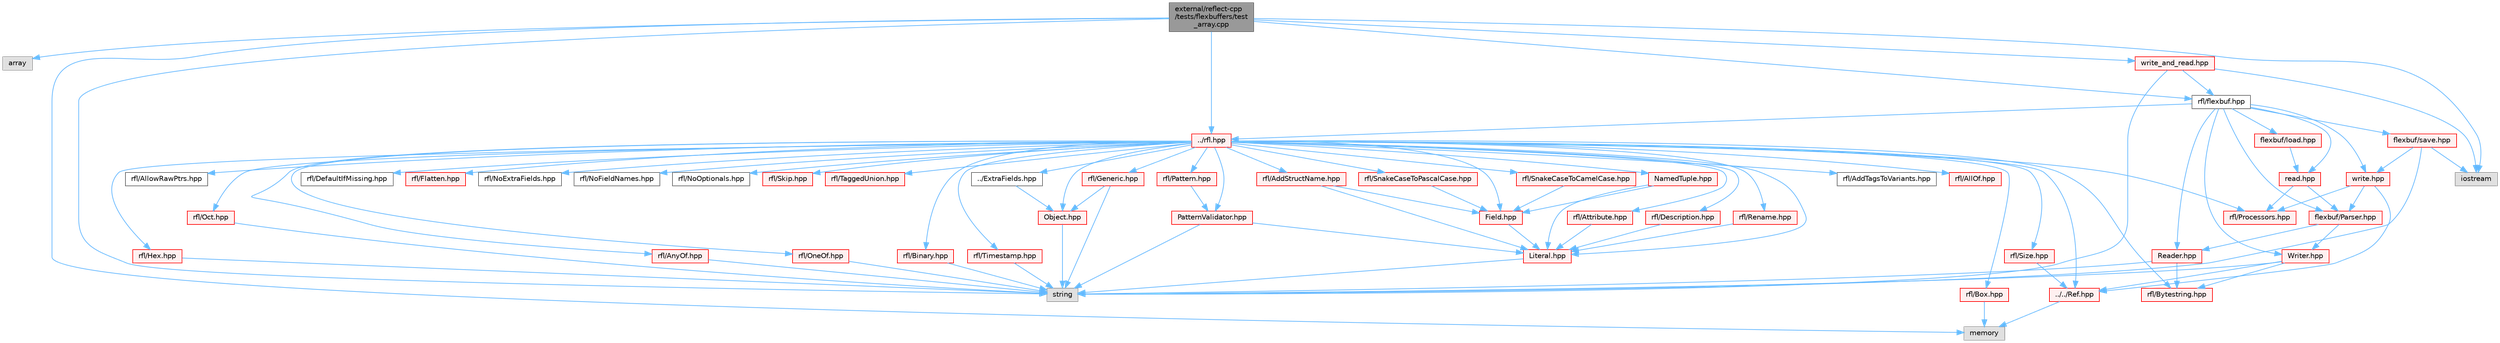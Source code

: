 digraph "external/reflect-cpp/tests/flexbuffers/test_array.cpp"
{
 // LATEX_PDF_SIZE
  bgcolor="transparent";
  edge [fontname=Helvetica,fontsize=10,labelfontname=Helvetica,labelfontsize=10];
  node [fontname=Helvetica,fontsize=10,shape=box,height=0.2,width=0.4];
  Node1 [id="Node000001",label="external/reflect-cpp\l/tests/flexbuffers/test\l_array.cpp",height=0.2,width=0.4,color="gray40", fillcolor="grey60", style="filled", fontcolor="black",tooltip=" "];
  Node1 -> Node2 [id="edge97_Node000001_Node000002",color="steelblue1",style="solid",tooltip=" "];
  Node2 [id="Node000002",label="array",height=0.2,width=0.4,color="grey60", fillcolor="#E0E0E0", style="filled",tooltip=" "];
  Node1 -> Node3 [id="edge98_Node000001_Node000003",color="steelblue1",style="solid",tooltip=" "];
  Node3 [id="Node000003",label="iostream",height=0.2,width=0.4,color="grey60", fillcolor="#E0E0E0", style="filled",tooltip=" "];
  Node1 -> Node4 [id="edge99_Node000001_Node000004",color="steelblue1",style="solid",tooltip=" "];
  Node4 [id="Node000004",label="memory",height=0.2,width=0.4,color="grey60", fillcolor="#E0E0E0", style="filled",tooltip=" "];
  Node1 -> Node5 [id="edge100_Node000001_Node000005",color="steelblue1",style="solid",tooltip=" "];
  Node5 [id="Node000005",label="rfl/flexbuf.hpp",height=0.2,width=0.4,color="grey40", fillcolor="white", style="filled",URL="$flexbuf_8hpp.html",tooltip=" "];
  Node5 -> Node6 [id="edge101_Node000005_Node000006",color="steelblue1",style="solid",tooltip=" "];
  Node6 [id="Node000006",label="../rfl.hpp",height=0.2,width=0.4,color="red", fillcolor="#FFF0F0", style="filled",URL="$rfl_8hpp.html",tooltip=" "];
  Node6 -> Node7 [id="edge102_Node000006_Node000007",color="steelblue1",style="solid",tooltip=" "];
  Node7 [id="Node000007",label="rfl/AddStructName.hpp",height=0.2,width=0.4,color="red", fillcolor="#FFF0F0", style="filled",URL="$_add_struct_name_8hpp.html",tooltip=" "];
  Node7 -> Node9 [id="edge103_Node000007_Node000009",color="steelblue1",style="solid",tooltip=" "];
  Node9 [id="Node000009",label="Field.hpp",height=0.2,width=0.4,color="red", fillcolor="#FFF0F0", style="filled",URL="$_field_8hpp.html",tooltip=" "];
  Node9 -> Node14 [id="edge104_Node000009_Node000014",color="steelblue1",style="solid",tooltip=" "];
  Node14 [id="Node000014",label="Literal.hpp",height=0.2,width=0.4,color="red", fillcolor="#FFF0F0", style="filled",URL="$_literal_8hpp.html",tooltip=" "];
  Node14 -> Node18 [id="edge105_Node000014_Node000018",color="steelblue1",style="solid",tooltip=" "];
  Node18 [id="Node000018",label="string",height=0.2,width=0.4,color="grey60", fillcolor="#E0E0E0", style="filled",tooltip=" "];
  Node7 -> Node14 [id="edge106_Node000007_Node000014",color="steelblue1",style="solid",tooltip=" "];
  Node6 -> Node55 [id="edge107_Node000006_Node000055",color="steelblue1",style="solid",tooltip=" "];
  Node55 [id="Node000055",label="rfl/AddTagsToVariants.hpp",height=0.2,width=0.4,color="grey40", fillcolor="white", style="filled",URL="$_add_tags_to_variants_8hpp.html",tooltip=" "];
  Node6 -> Node56 [id="edge108_Node000006_Node000056",color="steelblue1",style="solid",tooltip=" "];
  Node56 [id="Node000056",label="rfl/AllOf.hpp",height=0.2,width=0.4,color="red", fillcolor="#FFF0F0", style="filled",URL="$_all_of_8hpp.html",tooltip=" "];
  Node6 -> Node65 [id="edge109_Node000006_Node000065",color="steelblue1",style="solid",tooltip=" "];
  Node65 [id="Node000065",label="rfl/AllowRawPtrs.hpp",height=0.2,width=0.4,color="grey40", fillcolor="white", style="filled",URL="$_allow_raw_ptrs_8hpp.html",tooltip=" "];
  Node6 -> Node66 [id="edge110_Node000006_Node000066",color="steelblue1",style="solid",tooltip=" "];
  Node66 [id="Node000066",label="rfl/AnyOf.hpp",height=0.2,width=0.4,color="red", fillcolor="#FFF0F0", style="filled",URL="$_any_of_8hpp.html",tooltip=" "];
  Node66 -> Node18 [id="edge111_Node000066_Node000018",color="steelblue1",style="solid",tooltip=" "];
  Node6 -> Node68 [id="edge112_Node000006_Node000068",color="steelblue1",style="solid",tooltip=" "];
  Node68 [id="Node000068",label="rfl/Attribute.hpp",height=0.2,width=0.4,color="red", fillcolor="#FFF0F0", style="filled",URL="$_attribute_8hpp.html",tooltip=" "];
  Node68 -> Node14 [id="edge113_Node000068_Node000014",color="steelblue1",style="solid",tooltip=" "];
  Node6 -> Node69 [id="edge114_Node000006_Node000069",color="steelblue1",style="solid",tooltip=" "];
  Node69 [id="Node000069",label="rfl/Binary.hpp",height=0.2,width=0.4,color="red", fillcolor="#FFF0F0", style="filled",URL="$_binary_8hpp.html",tooltip=" "];
  Node69 -> Node18 [id="edge115_Node000069_Node000018",color="steelblue1",style="solid",tooltip=" "];
  Node6 -> Node71 [id="edge116_Node000006_Node000071",color="steelblue1",style="solid",tooltip=" "];
  Node71 [id="Node000071",label="rfl/Box.hpp",height=0.2,width=0.4,color="red", fillcolor="#FFF0F0", style="filled",URL="$_box_8hpp.html",tooltip=" "];
  Node71 -> Node4 [id="edge117_Node000071_Node000004",color="steelblue1",style="solid",tooltip=" "];
  Node6 -> Node72 [id="edge118_Node000006_Node000072",color="steelblue1",style="solid",tooltip=" "];
  Node72 [id="Node000072",label="rfl/Bytestring.hpp",height=0.2,width=0.4,color="red", fillcolor="#FFF0F0", style="filled",URL="$_bytestring_8hpp.html",tooltip=" "];
  Node6 -> Node73 [id="edge119_Node000006_Node000073",color="steelblue1",style="solid",tooltip=" "];
  Node73 [id="Node000073",label="rfl/DefaultIfMissing.hpp",height=0.2,width=0.4,color="grey40", fillcolor="white", style="filled",URL="$_default_if_missing_8hpp.html",tooltip=" "];
  Node6 -> Node74 [id="edge120_Node000006_Node000074",color="steelblue1",style="solid",tooltip=" "];
  Node74 [id="Node000074",label="rfl/Description.hpp",height=0.2,width=0.4,color="red", fillcolor="#FFF0F0", style="filled",URL="$_description_8hpp.html",tooltip=" "];
  Node74 -> Node14 [id="edge121_Node000074_Node000014",color="steelblue1",style="solid",tooltip=" "];
  Node6 -> Node49 [id="edge122_Node000006_Node000049",color="steelblue1",style="solid",tooltip=" "];
  Node49 [id="Node000049",label="../ExtraFields.hpp",height=0.2,width=0.4,color="grey40", fillcolor="white", style="filled",URL="$_extra_fields_8hpp.html",tooltip=" "];
  Node49 -> Node50 [id="edge123_Node000049_Node000050",color="steelblue1",style="solid",tooltip=" "];
  Node50 [id="Node000050",label="Object.hpp",height=0.2,width=0.4,color="red", fillcolor="#FFF0F0", style="filled",URL="$_object_8hpp.html",tooltip=" "];
  Node50 -> Node18 [id="edge124_Node000050_Node000018",color="steelblue1",style="solid",tooltip=" "];
  Node6 -> Node9 [id="edge125_Node000006_Node000009",color="steelblue1",style="solid",tooltip=" "];
  Node6 -> Node75 [id="edge126_Node000006_Node000075",color="steelblue1",style="solid",tooltip=" "];
  Node75 [id="Node000075",label="rfl/Flatten.hpp",height=0.2,width=0.4,color="red", fillcolor="#FFF0F0", style="filled",URL="$_flatten_8hpp.html",tooltip=" "];
  Node6 -> Node76 [id="edge127_Node000006_Node000076",color="steelblue1",style="solid",tooltip=" "];
  Node76 [id="Node000076",label="rfl/Generic.hpp",height=0.2,width=0.4,color="red", fillcolor="#FFF0F0", style="filled",URL="$_generic_8hpp.html",tooltip=" "];
  Node76 -> Node18 [id="edge128_Node000076_Node000018",color="steelblue1",style="solid",tooltip=" "];
  Node76 -> Node50 [id="edge129_Node000076_Node000050",color="steelblue1",style="solid",tooltip=" "];
  Node6 -> Node78 [id="edge130_Node000006_Node000078",color="steelblue1",style="solid",tooltip=" "];
  Node78 [id="Node000078",label="rfl/Hex.hpp",height=0.2,width=0.4,color="red", fillcolor="#FFF0F0", style="filled",URL="$_hex_8hpp.html",tooltip=" "];
  Node78 -> Node18 [id="edge131_Node000078_Node000018",color="steelblue1",style="solid",tooltip=" "];
  Node6 -> Node14 [id="edge132_Node000006_Node000014",color="steelblue1",style="solid",tooltip=" "];
  Node6 -> Node43 [id="edge133_Node000006_Node000043",color="steelblue1",style="solid",tooltip=" "];
  Node43 [id="Node000043",label="NamedTuple.hpp",height=0.2,width=0.4,color="red", fillcolor="#FFF0F0", style="filled",URL="$_named_tuple_8hpp.html",tooltip=" "];
  Node43 -> Node9 [id="edge134_Node000043_Node000009",color="steelblue1",style="solid",tooltip=" "];
  Node43 -> Node14 [id="edge135_Node000043_Node000014",color="steelblue1",style="solid",tooltip=" "];
  Node6 -> Node79 [id="edge136_Node000006_Node000079",color="steelblue1",style="solid",tooltip=" "];
  Node79 [id="Node000079",label="rfl/NoExtraFields.hpp",height=0.2,width=0.4,color="grey40", fillcolor="white", style="filled",URL="$_no_extra_fields_8hpp.html",tooltip=" "];
  Node6 -> Node80 [id="edge137_Node000006_Node000080",color="steelblue1",style="solid",tooltip=" "];
  Node80 [id="Node000080",label="rfl/NoFieldNames.hpp",height=0.2,width=0.4,color="grey40", fillcolor="white", style="filled",URL="$_no_field_names_8hpp.html",tooltip=" "];
  Node6 -> Node81 [id="edge138_Node000006_Node000081",color="steelblue1",style="solid",tooltip=" "];
  Node81 [id="Node000081",label="rfl/NoOptionals.hpp",height=0.2,width=0.4,color="grey40", fillcolor="white", style="filled",URL="$_no_optionals_8hpp.html",tooltip=" "];
  Node6 -> Node50 [id="edge139_Node000006_Node000050",color="steelblue1",style="solid",tooltip=" "];
  Node6 -> Node82 [id="edge140_Node000006_Node000082",color="steelblue1",style="solid",tooltip=" "];
  Node82 [id="Node000082",label="rfl/Oct.hpp",height=0.2,width=0.4,color="red", fillcolor="#FFF0F0", style="filled",URL="$_oct_8hpp.html",tooltip=" "];
  Node82 -> Node18 [id="edge141_Node000082_Node000018",color="steelblue1",style="solid",tooltip=" "];
  Node6 -> Node84 [id="edge142_Node000006_Node000084",color="steelblue1",style="solid",tooltip=" "];
  Node84 [id="Node000084",label="rfl/OneOf.hpp",height=0.2,width=0.4,color="red", fillcolor="#FFF0F0", style="filled",URL="$_one_of_8hpp.html",tooltip=" "];
  Node84 -> Node18 [id="edge143_Node000084_Node000018",color="steelblue1",style="solid",tooltip=" "];
  Node6 -> Node85 [id="edge144_Node000006_Node000085",color="steelblue1",style="solid",tooltip=" "];
  Node85 [id="Node000085",label="rfl/Pattern.hpp",height=0.2,width=0.4,color="red", fillcolor="#FFF0F0", style="filled",URL="$_pattern_8hpp.html",tooltip=" "];
  Node85 -> Node86 [id="edge145_Node000085_Node000086",color="steelblue1",style="solid",tooltip=" "];
  Node86 [id="Node000086",label="PatternValidator.hpp",height=0.2,width=0.4,color="red", fillcolor="#FFF0F0", style="filled",URL="$_pattern_validator_8hpp.html",tooltip=" "];
  Node86 -> Node18 [id="edge146_Node000086_Node000018",color="steelblue1",style="solid",tooltip=" "];
  Node86 -> Node14 [id="edge147_Node000086_Node000014",color="steelblue1",style="solid",tooltip=" "];
  Node6 -> Node86 [id="edge148_Node000006_Node000086",color="steelblue1",style="solid",tooltip=" "];
  Node6 -> Node92 [id="edge149_Node000006_Node000092",color="steelblue1",style="solid",tooltip=" "];
  Node92 [id="Node000092",label="rfl/Processors.hpp",height=0.2,width=0.4,color="red", fillcolor="#FFF0F0", style="filled",URL="$_processors_8hpp.html",tooltip=" "];
  Node6 -> Node59 [id="edge150_Node000006_Node000059",color="steelblue1",style="solid",tooltip=" "];
  Node59 [id="Node000059",label="../../Ref.hpp",height=0.2,width=0.4,color="red", fillcolor="#FFF0F0", style="filled",URL="$_ref_8hpp.html",tooltip=" "];
  Node59 -> Node4 [id="edge151_Node000059_Node000004",color="steelblue1",style="solid",tooltip=" "];
  Node6 -> Node101 [id="edge152_Node000006_Node000101",color="steelblue1",style="solid",tooltip=" "];
  Node101 [id="Node000101",label="rfl/Rename.hpp",height=0.2,width=0.4,color="red", fillcolor="#FFF0F0", style="filled",URL="$_rename_8hpp.html",tooltip=" "];
  Node101 -> Node14 [id="edge153_Node000101_Node000014",color="steelblue1",style="solid",tooltip=" "];
  Node6 -> Node102 [id="edge154_Node000006_Node000102",color="steelblue1",style="solid",tooltip=" "];
  Node102 [id="Node000102",label="rfl/Size.hpp",height=0.2,width=0.4,color="red", fillcolor="#FFF0F0", style="filled",URL="$_size_8hpp.html",tooltip=" "];
  Node102 -> Node59 [id="edge155_Node000102_Node000059",color="steelblue1",style="solid",tooltip=" "];
  Node6 -> Node103 [id="edge156_Node000006_Node000103",color="steelblue1",style="solid",tooltip=" "];
  Node103 [id="Node000103",label="rfl/Skip.hpp",height=0.2,width=0.4,color="red", fillcolor="#FFF0F0", style="filled",URL="$_skip_8hpp.html",tooltip=" "];
  Node6 -> Node105 [id="edge157_Node000006_Node000105",color="steelblue1",style="solid",tooltip=" "];
  Node105 [id="Node000105",label="rfl/SnakeCaseToCamelCase.hpp",height=0.2,width=0.4,color="red", fillcolor="#FFF0F0", style="filled",URL="$_snake_case_to_camel_case_8hpp.html",tooltip=" "];
  Node105 -> Node9 [id="edge158_Node000105_Node000009",color="steelblue1",style="solid",tooltip=" "];
  Node6 -> Node108 [id="edge159_Node000006_Node000108",color="steelblue1",style="solid",tooltip=" "];
  Node108 [id="Node000108",label="rfl/SnakeCaseToPascalCase.hpp",height=0.2,width=0.4,color="red", fillcolor="#FFF0F0", style="filled",URL="$_snake_case_to_pascal_case_8hpp.html",tooltip=" "];
  Node108 -> Node9 [id="edge160_Node000108_Node000009",color="steelblue1",style="solid",tooltip=" "];
  Node6 -> Node109 [id="edge161_Node000006_Node000109",color="steelblue1",style="solid",tooltip=" "];
  Node109 [id="Node000109",label="rfl/TaggedUnion.hpp",height=0.2,width=0.4,color="red", fillcolor="#FFF0F0", style="filled",URL="$_tagged_union_8hpp.html",tooltip=" "];
  Node6 -> Node151 [id="edge162_Node000006_Node000151",color="steelblue1",style="solid",tooltip=" "];
  Node151 [id="Node000151",label="rfl/Timestamp.hpp",height=0.2,width=0.4,color="red", fillcolor="#FFF0F0", style="filled",URL="$_timestamp_8hpp.html",tooltip=" "];
  Node151 -> Node18 [id="edge163_Node000151_Node000018",color="steelblue1",style="solid",tooltip=" "];
  Node5 -> Node297 [id="edge164_Node000005_Node000297",color="steelblue1",style="solid",tooltip=" "];
  Node297 [id="Node000297",label="flexbuf/Parser.hpp",height=0.2,width=0.4,color="red", fillcolor="#FFF0F0", style="filled",URL="$flexbuf_2_parser_8hpp.html",tooltip=" "];
  Node297 -> Node298 [id="edge165_Node000297_Node000298",color="steelblue1",style="solid",tooltip=" "];
  Node298 [id="Node000298",label="Reader.hpp",height=0.2,width=0.4,color="red", fillcolor="#FFF0F0", style="filled",URL="$flexbuf_2_reader_8hpp.html",tooltip=" "];
  Node298 -> Node18 [id="edge166_Node000298_Node000018",color="steelblue1",style="solid",tooltip=" "];
  Node298 -> Node72 [id="edge167_Node000298_Node000072",color="steelblue1",style="solid",tooltip=" "];
  Node297 -> Node300 [id="edge168_Node000297_Node000300",color="steelblue1",style="solid",tooltip=" "];
  Node300 [id="Node000300",label="Writer.hpp",height=0.2,width=0.4,color="red", fillcolor="#FFF0F0", style="filled",URL="$flexbuf_2_writer_8hpp.html",tooltip=" "];
  Node300 -> Node18 [id="edge169_Node000300_Node000018",color="steelblue1",style="solid",tooltip=" "];
  Node300 -> Node72 [id="edge170_Node000300_Node000072",color="steelblue1",style="solid",tooltip=" "];
  Node300 -> Node59 [id="edge171_Node000300_Node000059",color="steelblue1",style="solid",tooltip=" "];
  Node5 -> Node298 [id="edge172_Node000005_Node000298",color="steelblue1",style="solid",tooltip=" "];
  Node5 -> Node300 [id="edge173_Node000005_Node000300",color="steelblue1",style="solid",tooltip=" "];
  Node5 -> Node301 [id="edge174_Node000005_Node000301",color="steelblue1",style="solid",tooltip=" "];
  Node301 [id="Node000301",label="flexbuf/load.hpp",height=0.2,width=0.4,color="red", fillcolor="#FFF0F0", style="filled",URL="$flexbuf_2load_8hpp.html",tooltip=" "];
  Node301 -> Node304 [id="edge175_Node000301_Node000304",color="steelblue1",style="solid",tooltip=" "];
  Node304 [id="Node000304",label="read.hpp",height=0.2,width=0.4,color="red", fillcolor="#FFF0F0", style="filled",URL="$flexbuf_2read_8hpp.html",tooltip=" "];
  Node304 -> Node92 [id="edge176_Node000304_Node000092",color="steelblue1",style="solid",tooltip=" "];
  Node304 -> Node297 [id="edge177_Node000304_Node000297",color="steelblue1",style="solid",tooltip=" "];
  Node5 -> Node304 [id="edge178_Node000005_Node000304",color="steelblue1",style="solid",tooltip=" "];
  Node5 -> Node305 [id="edge179_Node000005_Node000305",color="steelblue1",style="solid",tooltip=" "];
  Node305 [id="Node000305",label="flexbuf/save.hpp",height=0.2,width=0.4,color="red", fillcolor="#FFF0F0", style="filled",URL="$flexbuf_2save_8hpp.html",tooltip=" "];
  Node305 -> Node3 [id="edge180_Node000305_Node000003",color="steelblue1",style="solid",tooltip=" "];
  Node305 -> Node18 [id="edge181_Node000305_Node000018",color="steelblue1",style="solid",tooltip=" "];
  Node305 -> Node307 [id="edge182_Node000305_Node000307",color="steelblue1",style="solid",tooltip=" "];
  Node307 [id="Node000307",label="write.hpp",height=0.2,width=0.4,color="red", fillcolor="#FFF0F0", style="filled",URL="$flexbuf_2write_8hpp.html",tooltip=" "];
  Node307 -> Node92 [id="edge183_Node000307_Node000092",color="steelblue1",style="solid",tooltip=" "];
  Node307 -> Node59 [id="edge184_Node000307_Node000059",color="steelblue1",style="solid",tooltip=" "];
  Node307 -> Node297 [id="edge185_Node000307_Node000297",color="steelblue1",style="solid",tooltip=" "];
  Node5 -> Node307 [id="edge186_Node000005_Node000307",color="steelblue1",style="solid",tooltip=" "];
  Node1 -> Node18 [id="edge187_Node000001_Node000018",color="steelblue1",style="solid",tooltip=" "];
  Node1 -> Node6 [id="edge188_Node000001_Node000006",color="steelblue1",style="solid",tooltip=" "];
  Node1 -> Node308 [id="edge189_Node000001_Node000308",color="steelblue1",style="solid",tooltip=" "];
  Node308 [id="Node000308",label="write_and_read.hpp",height=0.2,width=0.4,color="red", fillcolor="#FFF0F0", style="filled",URL="$flexbuffers_2write__and__read_8hpp.html",tooltip=" "];
  Node308 -> Node3 [id="edge190_Node000308_Node000003",color="steelblue1",style="solid",tooltip=" "];
  Node308 -> Node5 [id="edge191_Node000308_Node000005",color="steelblue1",style="solid",tooltip=" "];
  Node308 -> Node18 [id="edge192_Node000308_Node000018",color="steelblue1",style="solid",tooltip=" "];
}
